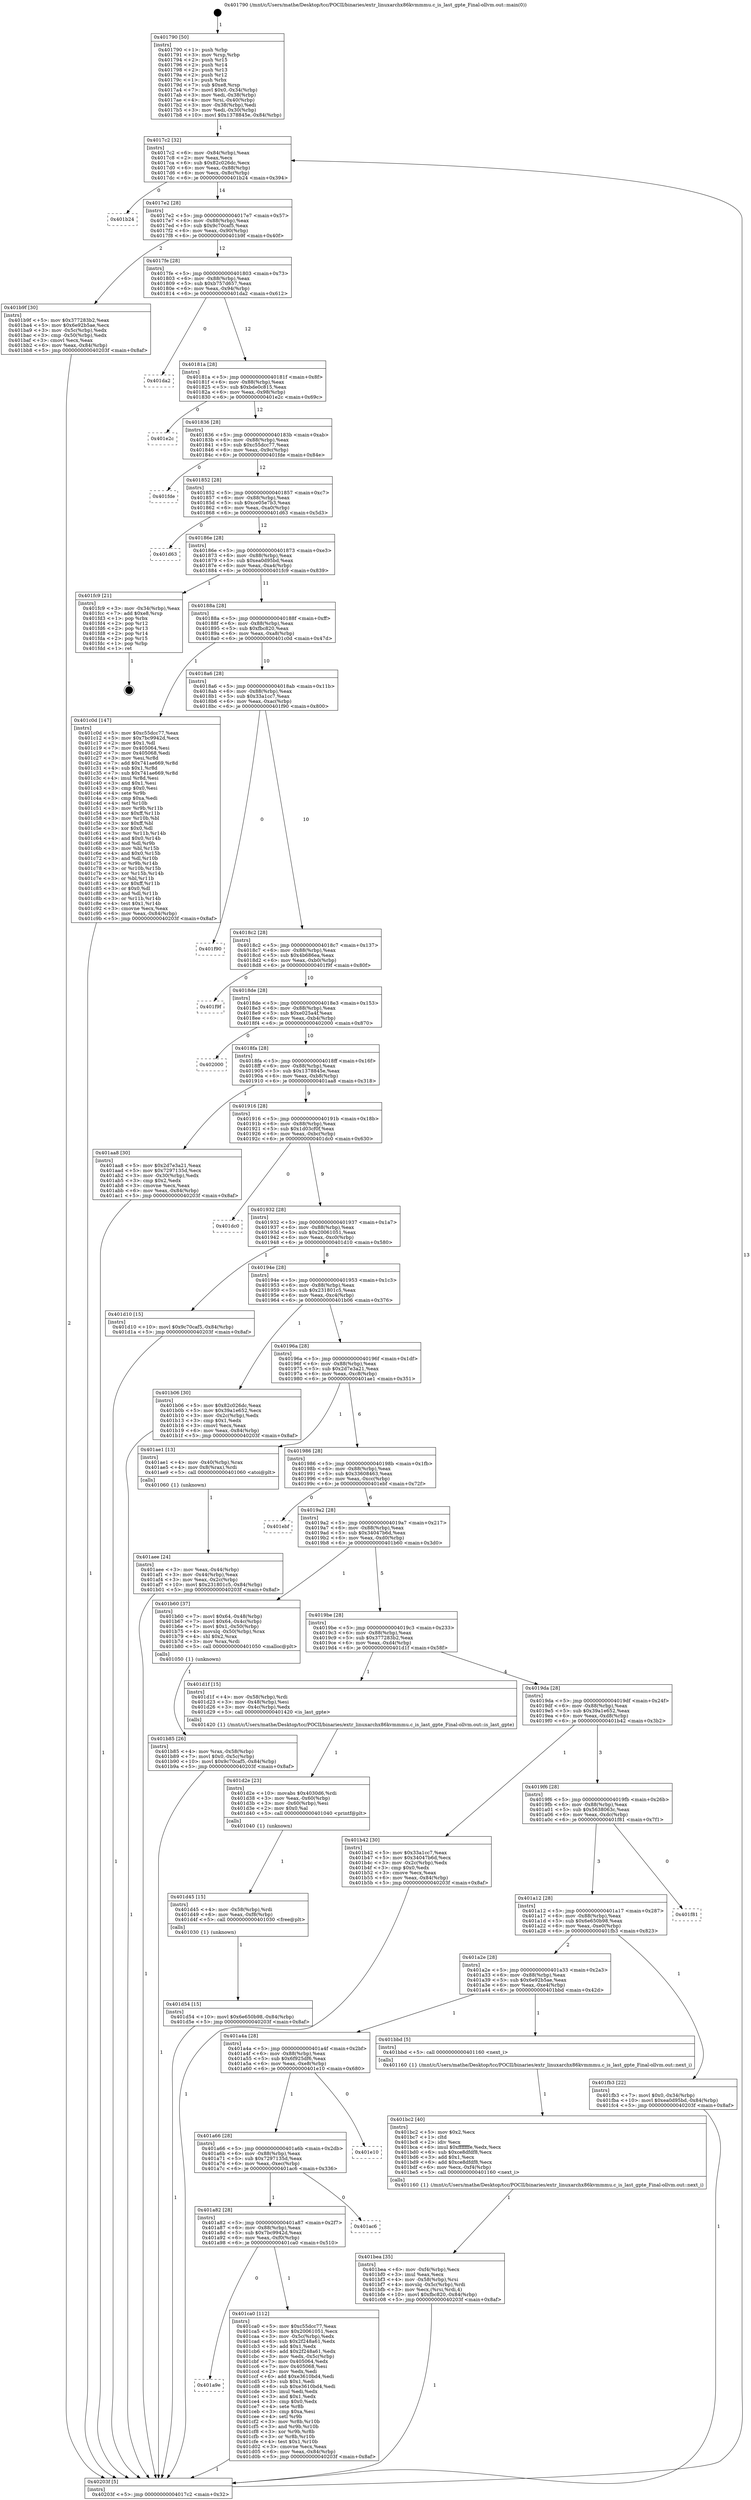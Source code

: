 digraph "0x401790" {
  label = "0x401790 (/mnt/c/Users/mathe/Desktop/tcc/POCII/binaries/extr_linuxarchx86kvmmmu.c_is_last_gpte_Final-ollvm.out::main(0))"
  labelloc = "t"
  node[shape=record]

  Entry [label="",width=0.3,height=0.3,shape=circle,fillcolor=black,style=filled]
  "0x4017c2" [label="{
     0x4017c2 [32]\l
     | [instrs]\l
     &nbsp;&nbsp;0x4017c2 \<+6\>: mov -0x84(%rbp),%eax\l
     &nbsp;&nbsp;0x4017c8 \<+2\>: mov %eax,%ecx\l
     &nbsp;&nbsp;0x4017ca \<+6\>: sub $0x82c026dc,%ecx\l
     &nbsp;&nbsp;0x4017d0 \<+6\>: mov %eax,-0x88(%rbp)\l
     &nbsp;&nbsp;0x4017d6 \<+6\>: mov %ecx,-0x8c(%rbp)\l
     &nbsp;&nbsp;0x4017dc \<+6\>: je 0000000000401b24 \<main+0x394\>\l
  }"]
  "0x401b24" [label="{
     0x401b24\l
  }", style=dashed]
  "0x4017e2" [label="{
     0x4017e2 [28]\l
     | [instrs]\l
     &nbsp;&nbsp;0x4017e2 \<+5\>: jmp 00000000004017e7 \<main+0x57\>\l
     &nbsp;&nbsp;0x4017e7 \<+6\>: mov -0x88(%rbp),%eax\l
     &nbsp;&nbsp;0x4017ed \<+5\>: sub $0x9c70caf5,%eax\l
     &nbsp;&nbsp;0x4017f2 \<+6\>: mov %eax,-0x90(%rbp)\l
     &nbsp;&nbsp;0x4017f8 \<+6\>: je 0000000000401b9f \<main+0x40f\>\l
  }"]
  Exit [label="",width=0.3,height=0.3,shape=circle,fillcolor=black,style=filled,peripheries=2]
  "0x401b9f" [label="{
     0x401b9f [30]\l
     | [instrs]\l
     &nbsp;&nbsp;0x401b9f \<+5\>: mov $0x377283b2,%eax\l
     &nbsp;&nbsp;0x401ba4 \<+5\>: mov $0x6e92b5ae,%ecx\l
     &nbsp;&nbsp;0x401ba9 \<+3\>: mov -0x5c(%rbp),%edx\l
     &nbsp;&nbsp;0x401bac \<+3\>: cmp -0x50(%rbp),%edx\l
     &nbsp;&nbsp;0x401baf \<+3\>: cmovl %ecx,%eax\l
     &nbsp;&nbsp;0x401bb2 \<+6\>: mov %eax,-0x84(%rbp)\l
     &nbsp;&nbsp;0x401bb8 \<+5\>: jmp 000000000040203f \<main+0x8af\>\l
  }"]
  "0x4017fe" [label="{
     0x4017fe [28]\l
     | [instrs]\l
     &nbsp;&nbsp;0x4017fe \<+5\>: jmp 0000000000401803 \<main+0x73\>\l
     &nbsp;&nbsp;0x401803 \<+6\>: mov -0x88(%rbp),%eax\l
     &nbsp;&nbsp;0x401809 \<+5\>: sub $0xb757d657,%eax\l
     &nbsp;&nbsp;0x40180e \<+6\>: mov %eax,-0x94(%rbp)\l
     &nbsp;&nbsp;0x401814 \<+6\>: je 0000000000401da2 \<main+0x612\>\l
  }"]
  "0x401d54" [label="{
     0x401d54 [15]\l
     | [instrs]\l
     &nbsp;&nbsp;0x401d54 \<+10\>: movl $0x6e650b98,-0x84(%rbp)\l
     &nbsp;&nbsp;0x401d5e \<+5\>: jmp 000000000040203f \<main+0x8af\>\l
  }"]
  "0x401da2" [label="{
     0x401da2\l
  }", style=dashed]
  "0x40181a" [label="{
     0x40181a [28]\l
     | [instrs]\l
     &nbsp;&nbsp;0x40181a \<+5\>: jmp 000000000040181f \<main+0x8f\>\l
     &nbsp;&nbsp;0x40181f \<+6\>: mov -0x88(%rbp),%eax\l
     &nbsp;&nbsp;0x401825 \<+5\>: sub $0xbde0c815,%eax\l
     &nbsp;&nbsp;0x40182a \<+6\>: mov %eax,-0x98(%rbp)\l
     &nbsp;&nbsp;0x401830 \<+6\>: je 0000000000401e2c \<main+0x69c\>\l
  }"]
  "0x401d45" [label="{
     0x401d45 [15]\l
     | [instrs]\l
     &nbsp;&nbsp;0x401d45 \<+4\>: mov -0x58(%rbp),%rdi\l
     &nbsp;&nbsp;0x401d49 \<+6\>: mov %eax,-0xf8(%rbp)\l
     &nbsp;&nbsp;0x401d4f \<+5\>: call 0000000000401030 \<free@plt\>\l
     | [calls]\l
     &nbsp;&nbsp;0x401030 \{1\} (unknown)\l
  }"]
  "0x401e2c" [label="{
     0x401e2c\l
  }", style=dashed]
  "0x401836" [label="{
     0x401836 [28]\l
     | [instrs]\l
     &nbsp;&nbsp;0x401836 \<+5\>: jmp 000000000040183b \<main+0xab\>\l
     &nbsp;&nbsp;0x40183b \<+6\>: mov -0x88(%rbp),%eax\l
     &nbsp;&nbsp;0x401841 \<+5\>: sub $0xc55dcc77,%eax\l
     &nbsp;&nbsp;0x401846 \<+6\>: mov %eax,-0x9c(%rbp)\l
     &nbsp;&nbsp;0x40184c \<+6\>: je 0000000000401fde \<main+0x84e\>\l
  }"]
  "0x401d2e" [label="{
     0x401d2e [23]\l
     | [instrs]\l
     &nbsp;&nbsp;0x401d2e \<+10\>: movabs $0x4030d6,%rdi\l
     &nbsp;&nbsp;0x401d38 \<+3\>: mov %eax,-0x60(%rbp)\l
     &nbsp;&nbsp;0x401d3b \<+3\>: mov -0x60(%rbp),%esi\l
     &nbsp;&nbsp;0x401d3e \<+2\>: mov $0x0,%al\l
     &nbsp;&nbsp;0x401d40 \<+5\>: call 0000000000401040 \<printf@plt\>\l
     | [calls]\l
     &nbsp;&nbsp;0x401040 \{1\} (unknown)\l
  }"]
  "0x401fde" [label="{
     0x401fde\l
  }", style=dashed]
  "0x401852" [label="{
     0x401852 [28]\l
     | [instrs]\l
     &nbsp;&nbsp;0x401852 \<+5\>: jmp 0000000000401857 \<main+0xc7\>\l
     &nbsp;&nbsp;0x401857 \<+6\>: mov -0x88(%rbp),%eax\l
     &nbsp;&nbsp;0x40185d \<+5\>: sub $0xce05e7b3,%eax\l
     &nbsp;&nbsp;0x401862 \<+6\>: mov %eax,-0xa0(%rbp)\l
     &nbsp;&nbsp;0x401868 \<+6\>: je 0000000000401d63 \<main+0x5d3\>\l
  }"]
  "0x401a9e" [label="{
     0x401a9e\l
  }", style=dashed]
  "0x401d63" [label="{
     0x401d63\l
  }", style=dashed]
  "0x40186e" [label="{
     0x40186e [28]\l
     | [instrs]\l
     &nbsp;&nbsp;0x40186e \<+5\>: jmp 0000000000401873 \<main+0xe3\>\l
     &nbsp;&nbsp;0x401873 \<+6\>: mov -0x88(%rbp),%eax\l
     &nbsp;&nbsp;0x401879 \<+5\>: sub $0xea0d95bd,%eax\l
     &nbsp;&nbsp;0x40187e \<+6\>: mov %eax,-0xa4(%rbp)\l
     &nbsp;&nbsp;0x401884 \<+6\>: je 0000000000401fc9 \<main+0x839\>\l
  }"]
  "0x401ca0" [label="{
     0x401ca0 [112]\l
     | [instrs]\l
     &nbsp;&nbsp;0x401ca0 \<+5\>: mov $0xc55dcc77,%eax\l
     &nbsp;&nbsp;0x401ca5 \<+5\>: mov $0x20061051,%ecx\l
     &nbsp;&nbsp;0x401caa \<+3\>: mov -0x5c(%rbp),%edx\l
     &nbsp;&nbsp;0x401cad \<+6\>: sub $0x2f248a61,%edx\l
     &nbsp;&nbsp;0x401cb3 \<+3\>: add $0x1,%edx\l
     &nbsp;&nbsp;0x401cb6 \<+6\>: add $0x2f248a61,%edx\l
     &nbsp;&nbsp;0x401cbc \<+3\>: mov %edx,-0x5c(%rbp)\l
     &nbsp;&nbsp;0x401cbf \<+7\>: mov 0x405064,%edx\l
     &nbsp;&nbsp;0x401cc6 \<+7\>: mov 0x405068,%esi\l
     &nbsp;&nbsp;0x401ccd \<+2\>: mov %edx,%edi\l
     &nbsp;&nbsp;0x401ccf \<+6\>: add $0xe3610bd4,%edi\l
     &nbsp;&nbsp;0x401cd5 \<+3\>: sub $0x1,%edi\l
     &nbsp;&nbsp;0x401cd8 \<+6\>: sub $0xe3610bd4,%edi\l
     &nbsp;&nbsp;0x401cde \<+3\>: imul %edi,%edx\l
     &nbsp;&nbsp;0x401ce1 \<+3\>: and $0x1,%edx\l
     &nbsp;&nbsp;0x401ce4 \<+3\>: cmp $0x0,%edx\l
     &nbsp;&nbsp;0x401ce7 \<+4\>: sete %r8b\l
     &nbsp;&nbsp;0x401ceb \<+3\>: cmp $0xa,%esi\l
     &nbsp;&nbsp;0x401cee \<+4\>: setl %r9b\l
     &nbsp;&nbsp;0x401cf2 \<+3\>: mov %r8b,%r10b\l
     &nbsp;&nbsp;0x401cf5 \<+3\>: and %r9b,%r10b\l
     &nbsp;&nbsp;0x401cf8 \<+3\>: xor %r9b,%r8b\l
     &nbsp;&nbsp;0x401cfb \<+3\>: or %r8b,%r10b\l
     &nbsp;&nbsp;0x401cfe \<+4\>: test $0x1,%r10b\l
     &nbsp;&nbsp;0x401d02 \<+3\>: cmovne %ecx,%eax\l
     &nbsp;&nbsp;0x401d05 \<+6\>: mov %eax,-0x84(%rbp)\l
     &nbsp;&nbsp;0x401d0b \<+5\>: jmp 000000000040203f \<main+0x8af\>\l
  }"]
  "0x401fc9" [label="{
     0x401fc9 [21]\l
     | [instrs]\l
     &nbsp;&nbsp;0x401fc9 \<+3\>: mov -0x34(%rbp),%eax\l
     &nbsp;&nbsp;0x401fcc \<+7\>: add $0xe8,%rsp\l
     &nbsp;&nbsp;0x401fd3 \<+1\>: pop %rbx\l
     &nbsp;&nbsp;0x401fd4 \<+2\>: pop %r12\l
     &nbsp;&nbsp;0x401fd6 \<+2\>: pop %r13\l
     &nbsp;&nbsp;0x401fd8 \<+2\>: pop %r14\l
     &nbsp;&nbsp;0x401fda \<+2\>: pop %r15\l
     &nbsp;&nbsp;0x401fdc \<+1\>: pop %rbp\l
     &nbsp;&nbsp;0x401fdd \<+1\>: ret\l
  }"]
  "0x40188a" [label="{
     0x40188a [28]\l
     | [instrs]\l
     &nbsp;&nbsp;0x40188a \<+5\>: jmp 000000000040188f \<main+0xff\>\l
     &nbsp;&nbsp;0x40188f \<+6\>: mov -0x88(%rbp),%eax\l
     &nbsp;&nbsp;0x401895 \<+5\>: sub $0xfbc820,%eax\l
     &nbsp;&nbsp;0x40189a \<+6\>: mov %eax,-0xa8(%rbp)\l
     &nbsp;&nbsp;0x4018a0 \<+6\>: je 0000000000401c0d \<main+0x47d\>\l
  }"]
  "0x401a82" [label="{
     0x401a82 [28]\l
     | [instrs]\l
     &nbsp;&nbsp;0x401a82 \<+5\>: jmp 0000000000401a87 \<main+0x2f7\>\l
     &nbsp;&nbsp;0x401a87 \<+6\>: mov -0x88(%rbp),%eax\l
     &nbsp;&nbsp;0x401a8d \<+5\>: sub $0x7bc9942d,%eax\l
     &nbsp;&nbsp;0x401a92 \<+6\>: mov %eax,-0xf0(%rbp)\l
     &nbsp;&nbsp;0x401a98 \<+6\>: je 0000000000401ca0 \<main+0x510\>\l
  }"]
  "0x401c0d" [label="{
     0x401c0d [147]\l
     | [instrs]\l
     &nbsp;&nbsp;0x401c0d \<+5\>: mov $0xc55dcc77,%eax\l
     &nbsp;&nbsp;0x401c12 \<+5\>: mov $0x7bc9942d,%ecx\l
     &nbsp;&nbsp;0x401c17 \<+2\>: mov $0x1,%dl\l
     &nbsp;&nbsp;0x401c19 \<+7\>: mov 0x405064,%esi\l
     &nbsp;&nbsp;0x401c20 \<+7\>: mov 0x405068,%edi\l
     &nbsp;&nbsp;0x401c27 \<+3\>: mov %esi,%r8d\l
     &nbsp;&nbsp;0x401c2a \<+7\>: add $0x741ae669,%r8d\l
     &nbsp;&nbsp;0x401c31 \<+4\>: sub $0x1,%r8d\l
     &nbsp;&nbsp;0x401c35 \<+7\>: sub $0x741ae669,%r8d\l
     &nbsp;&nbsp;0x401c3c \<+4\>: imul %r8d,%esi\l
     &nbsp;&nbsp;0x401c40 \<+3\>: and $0x1,%esi\l
     &nbsp;&nbsp;0x401c43 \<+3\>: cmp $0x0,%esi\l
     &nbsp;&nbsp;0x401c46 \<+4\>: sete %r9b\l
     &nbsp;&nbsp;0x401c4a \<+3\>: cmp $0xa,%edi\l
     &nbsp;&nbsp;0x401c4d \<+4\>: setl %r10b\l
     &nbsp;&nbsp;0x401c51 \<+3\>: mov %r9b,%r11b\l
     &nbsp;&nbsp;0x401c54 \<+4\>: xor $0xff,%r11b\l
     &nbsp;&nbsp;0x401c58 \<+3\>: mov %r10b,%bl\l
     &nbsp;&nbsp;0x401c5b \<+3\>: xor $0xff,%bl\l
     &nbsp;&nbsp;0x401c5e \<+3\>: xor $0x0,%dl\l
     &nbsp;&nbsp;0x401c61 \<+3\>: mov %r11b,%r14b\l
     &nbsp;&nbsp;0x401c64 \<+4\>: and $0x0,%r14b\l
     &nbsp;&nbsp;0x401c68 \<+3\>: and %dl,%r9b\l
     &nbsp;&nbsp;0x401c6b \<+3\>: mov %bl,%r15b\l
     &nbsp;&nbsp;0x401c6e \<+4\>: and $0x0,%r15b\l
     &nbsp;&nbsp;0x401c72 \<+3\>: and %dl,%r10b\l
     &nbsp;&nbsp;0x401c75 \<+3\>: or %r9b,%r14b\l
     &nbsp;&nbsp;0x401c78 \<+3\>: or %r10b,%r15b\l
     &nbsp;&nbsp;0x401c7b \<+3\>: xor %r15b,%r14b\l
     &nbsp;&nbsp;0x401c7e \<+3\>: or %bl,%r11b\l
     &nbsp;&nbsp;0x401c81 \<+4\>: xor $0xff,%r11b\l
     &nbsp;&nbsp;0x401c85 \<+3\>: or $0x0,%dl\l
     &nbsp;&nbsp;0x401c88 \<+3\>: and %dl,%r11b\l
     &nbsp;&nbsp;0x401c8b \<+3\>: or %r11b,%r14b\l
     &nbsp;&nbsp;0x401c8e \<+4\>: test $0x1,%r14b\l
     &nbsp;&nbsp;0x401c92 \<+3\>: cmovne %ecx,%eax\l
     &nbsp;&nbsp;0x401c95 \<+6\>: mov %eax,-0x84(%rbp)\l
     &nbsp;&nbsp;0x401c9b \<+5\>: jmp 000000000040203f \<main+0x8af\>\l
  }"]
  "0x4018a6" [label="{
     0x4018a6 [28]\l
     | [instrs]\l
     &nbsp;&nbsp;0x4018a6 \<+5\>: jmp 00000000004018ab \<main+0x11b\>\l
     &nbsp;&nbsp;0x4018ab \<+6\>: mov -0x88(%rbp),%eax\l
     &nbsp;&nbsp;0x4018b1 \<+5\>: sub $0x33a1cc7,%eax\l
     &nbsp;&nbsp;0x4018b6 \<+6\>: mov %eax,-0xac(%rbp)\l
     &nbsp;&nbsp;0x4018bc \<+6\>: je 0000000000401f90 \<main+0x800\>\l
  }"]
  "0x401ac6" [label="{
     0x401ac6\l
  }", style=dashed]
  "0x401f90" [label="{
     0x401f90\l
  }", style=dashed]
  "0x4018c2" [label="{
     0x4018c2 [28]\l
     | [instrs]\l
     &nbsp;&nbsp;0x4018c2 \<+5\>: jmp 00000000004018c7 \<main+0x137\>\l
     &nbsp;&nbsp;0x4018c7 \<+6\>: mov -0x88(%rbp),%eax\l
     &nbsp;&nbsp;0x4018cd \<+5\>: sub $0x4b686ea,%eax\l
     &nbsp;&nbsp;0x4018d2 \<+6\>: mov %eax,-0xb0(%rbp)\l
     &nbsp;&nbsp;0x4018d8 \<+6\>: je 0000000000401f9f \<main+0x80f\>\l
  }"]
  "0x401a66" [label="{
     0x401a66 [28]\l
     | [instrs]\l
     &nbsp;&nbsp;0x401a66 \<+5\>: jmp 0000000000401a6b \<main+0x2db\>\l
     &nbsp;&nbsp;0x401a6b \<+6\>: mov -0x88(%rbp),%eax\l
     &nbsp;&nbsp;0x401a71 \<+5\>: sub $0x7297135d,%eax\l
     &nbsp;&nbsp;0x401a76 \<+6\>: mov %eax,-0xec(%rbp)\l
     &nbsp;&nbsp;0x401a7c \<+6\>: je 0000000000401ac6 \<main+0x336\>\l
  }"]
  "0x401f9f" [label="{
     0x401f9f\l
  }", style=dashed]
  "0x4018de" [label="{
     0x4018de [28]\l
     | [instrs]\l
     &nbsp;&nbsp;0x4018de \<+5\>: jmp 00000000004018e3 \<main+0x153\>\l
     &nbsp;&nbsp;0x4018e3 \<+6\>: mov -0x88(%rbp),%eax\l
     &nbsp;&nbsp;0x4018e9 \<+5\>: sub $0xe025a4f,%eax\l
     &nbsp;&nbsp;0x4018ee \<+6\>: mov %eax,-0xb4(%rbp)\l
     &nbsp;&nbsp;0x4018f4 \<+6\>: je 0000000000402000 \<main+0x870\>\l
  }"]
  "0x401e10" [label="{
     0x401e10\l
  }", style=dashed]
  "0x402000" [label="{
     0x402000\l
  }", style=dashed]
  "0x4018fa" [label="{
     0x4018fa [28]\l
     | [instrs]\l
     &nbsp;&nbsp;0x4018fa \<+5\>: jmp 00000000004018ff \<main+0x16f\>\l
     &nbsp;&nbsp;0x4018ff \<+6\>: mov -0x88(%rbp),%eax\l
     &nbsp;&nbsp;0x401905 \<+5\>: sub $0x1378845e,%eax\l
     &nbsp;&nbsp;0x40190a \<+6\>: mov %eax,-0xb8(%rbp)\l
     &nbsp;&nbsp;0x401910 \<+6\>: je 0000000000401aa8 \<main+0x318\>\l
  }"]
  "0x401bea" [label="{
     0x401bea [35]\l
     | [instrs]\l
     &nbsp;&nbsp;0x401bea \<+6\>: mov -0xf4(%rbp),%ecx\l
     &nbsp;&nbsp;0x401bf0 \<+3\>: imul %eax,%ecx\l
     &nbsp;&nbsp;0x401bf3 \<+4\>: mov -0x58(%rbp),%rsi\l
     &nbsp;&nbsp;0x401bf7 \<+4\>: movslq -0x5c(%rbp),%rdi\l
     &nbsp;&nbsp;0x401bfb \<+3\>: mov %ecx,(%rsi,%rdi,4)\l
     &nbsp;&nbsp;0x401bfe \<+10\>: movl $0xfbc820,-0x84(%rbp)\l
     &nbsp;&nbsp;0x401c08 \<+5\>: jmp 000000000040203f \<main+0x8af\>\l
  }"]
  "0x401aa8" [label="{
     0x401aa8 [30]\l
     | [instrs]\l
     &nbsp;&nbsp;0x401aa8 \<+5\>: mov $0x2d7e3a21,%eax\l
     &nbsp;&nbsp;0x401aad \<+5\>: mov $0x7297135d,%ecx\l
     &nbsp;&nbsp;0x401ab2 \<+3\>: mov -0x30(%rbp),%edx\l
     &nbsp;&nbsp;0x401ab5 \<+3\>: cmp $0x2,%edx\l
     &nbsp;&nbsp;0x401ab8 \<+3\>: cmovne %ecx,%eax\l
     &nbsp;&nbsp;0x401abb \<+6\>: mov %eax,-0x84(%rbp)\l
     &nbsp;&nbsp;0x401ac1 \<+5\>: jmp 000000000040203f \<main+0x8af\>\l
  }"]
  "0x401916" [label="{
     0x401916 [28]\l
     | [instrs]\l
     &nbsp;&nbsp;0x401916 \<+5\>: jmp 000000000040191b \<main+0x18b\>\l
     &nbsp;&nbsp;0x40191b \<+6\>: mov -0x88(%rbp),%eax\l
     &nbsp;&nbsp;0x401921 \<+5\>: sub $0x1d03cf0f,%eax\l
     &nbsp;&nbsp;0x401926 \<+6\>: mov %eax,-0xbc(%rbp)\l
     &nbsp;&nbsp;0x40192c \<+6\>: je 0000000000401dc0 \<main+0x630\>\l
  }"]
  "0x40203f" [label="{
     0x40203f [5]\l
     | [instrs]\l
     &nbsp;&nbsp;0x40203f \<+5\>: jmp 00000000004017c2 \<main+0x32\>\l
  }"]
  "0x401790" [label="{
     0x401790 [50]\l
     | [instrs]\l
     &nbsp;&nbsp;0x401790 \<+1\>: push %rbp\l
     &nbsp;&nbsp;0x401791 \<+3\>: mov %rsp,%rbp\l
     &nbsp;&nbsp;0x401794 \<+2\>: push %r15\l
     &nbsp;&nbsp;0x401796 \<+2\>: push %r14\l
     &nbsp;&nbsp;0x401798 \<+2\>: push %r13\l
     &nbsp;&nbsp;0x40179a \<+2\>: push %r12\l
     &nbsp;&nbsp;0x40179c \<+1\>: push %rbx\l
     &nbsp;&nbsp;0x40179d \<+7\>: sub $0xe8,%rsp\l
     &nbsp;&nbsp;0x4017a4 \<+7\>: movl $0x0,-0x34(%rbp)\l
     &nbsp;&nbsp;0x4017ab \<+3\>: mov %edi,-0x38(%rbp)\l
     &nbsp;&nbsp;0x4017ae \<+4\>: mov %rsi,-0x40(%rbp)\l
     &nbsp;&nbsp;0x4017b2 \<+3\>: mov -0x38(%rbp),%edi\l
     &nbsp;&nbsp;0x4017b5 \<+3\>: mov %edi,-0x30(%rbp)\l
     &nbsp;&nbsp;0x4017b8 \<+10\>: movl $0x1378845e,-0x84(%rbp)\l
  }"]
  "0x401bc2" [label="{
     0x401bc2 [40]\l
     | [instrs]\l
     &nbsp;&nbsp;0x401bc2 \<+5\>: mov $0x2,%ecx\l
     &nbsp;&nbsp;0x401bc7 \<+1\>: cltd\l
     &nbsp;&nbsp;0x401bc8 \<+2\>: idiv %ecx\l
     &nbsp;&nbsp;0x401bca \<+6\>: imul $0xfffffffe,%edx,%ecx\l
     &nbsp;&nbsp;0x401bd0 \<+6\>: sub $0xce8dfdf8,%ecx\l
     &nbsp;&nbsp;0x401bd6 \<+3\>: add $0x1,%ecx\l
     &nbsp;&nbsp;0x401bd9 \<+6\>: add $0xce8dfdf8,%ecx\l
     &nbsp;&nbsp;0x401bdf \<+6\>: mov %ecx,-0xf4(%rbp)\l
     &nbsp;&nbsp;0x401be5 \<+5\>: call 0000000000401160 \<next_i\>\l
     | [calls]\l
     &nbsp;&nbsp;0x401160 \{1\} (/mnt/c/Users/mathe/Desktop/tcc/POCII/binaries/extr_linuxarchx86kvmmmu.c_is_last_gpte_Final-ollvm.out::next_i)\l
  }"]
  "0x401dc0" [label="{
     0x401dc0\l
  }", style=dashed]
  "0x401932" [label="{
     0x401932 [28]\l
     | [instrs]\l
     &nbsp;&nbsp;0x401932 \<+5\>: jmp 0000000000401937 \<main+0x1a7\>\l
     &nbsp;&nbsp;0x401937 \<+6\>: mov -0x88(%rbp),%eax\l
     &nbsp;&nbsp;0x40193d \<+5\>: sub $0x20061051,%eax\l
     &nbsp;&nbsp;0x401942 \<+6\>: mov %eax,-0xc0(%rbp)\l
     &nbsp;&nbsp;0x401948 \<+6\>: je 0000000000401d10 \<main+0x580\>\l
  }"]
  "0x401a4a" [label="{
     0x401a4a [28]\l
     | [instrs]\l
     &nbsp;&nbsp;0x401a4a \<+5\>: jmp 0000000000401a4f \<main+0x2bf\>\l
     &nbsp;&nbsp;0x401a4f \<+6\>: mov -0x88(%rbp),%eax\l
     &nbsp;&nbsp;0x401a55 \<+5\>: sub $0x6f925df6,%eax\l
     &nbsp;&nbsp;0x401a5a \<+6\>: mov %eax,-0xe8(%rbp)\l
     &nbsp;&nbsp;0x401a60 \<+6\>: je 0000000000401e10 \<main+0x680\>\l
  }"]
  "0x401d10" [label="{
     0x401d10 [15]\l
     | [instrs]\l
     &nbsp;&nbsp;0x401d10 \<+10\>: movl $0x9c70caf5,-0x84(%rbp)\l
     &nbsp;&nbsp;0x401d1a \<+5\>: jmp 000000000040203f \<main+0x8af\>\l
  }"]
  "0x40194e" [label="{
     0x40194e [28]\l
     | [instrs]\l
     &nbsp;&nbsp;0x40194e \<+5\>: jmp 0000000000401953 \<main+0x1c3\>\l
     &nbsp;&nbsp;0x401953 \<+6\>: mov -0x88(%rbp),%eax\l
     &nbsp;&nbsp;0x401959 \<+5\>: sub $0x231801c5,%eax\l
     &nbsp;&nbsp;0x40195e \<+6\>: mov %eax,-0xc4(%rbp)\l
     &nbsp;&nbsp;0x401964 \<+6\>: je 0000000000401b06 \<main+0x376\>\l
  }"]
  "0x401bbd" [label="{
     0x401bbd [5]\l
     | [instrs]\l
     &nbsp;&nbsp;0x401bbd \<+5\>: call 0000000000401160 \<next_i\>\l
     | [calls]\l
     &nbsp;&nbsp;0x401160 \{1\} (/mnt/c/Users/mathe/Desktop/tcc/POCII/binaries/extr_linuxarchx86kvmmmu.c_is_last_gpte_Final-ollvm.out::next_i)\l
  }"]
  "0x401b06" [label="{
     0x401b06 [30]\l
     | [instrs]\l
     &nbsp;&nbsp;0x401b06 \<+5\>: mov $0x82c026dc,%eax\l
     &nbsp;&nbsp;0x401b0b \<+5\>: mov $0x39a1e652,%ecx\l
     &nbsp;&nbsp;0x401b10 \<+3\>: mov -0x2c(%rbp),%edx\l
     &nbsp;&nbsp;0x401b13 \<+3\>: cmp $0x1,%edx\l
     &nbsp;&nbsp;0x401b16 \<+3\>: cmovl %ecx,%eax\l
     &nbsp;&nbsp;0x401b19 \<+6\>: mov %eax,-0x84(%rbp)\l
     &nbsp;&nbsp;0x401b1f \<+5\>: jmp 000000000040203f \<main+0x8af\>\l
  }"]
  "0x40196a" [label="{
     0x40196a [28]\l
     | [instrs]\l
     &nbsp;&nbsp;0x40196a \<+5\>: jmp 000000000040196f \<main+0x1df\>\l
     &nbsp;&nbsp;0x40196f \<+6\>: mov -0x88(%rbp),%eax\l
     &nbsp;&nbsp;0x401975 \<+5\>: sub $0x2d7e3a21,%eax\l
     &nbsp;&nbsp;0x40197a \<+6\>: mov %eax,-0xc8(%rbp)\l
     &nbsp;&nbsp;0x401980 \<+6\>: je 0000000000401ae1 \<main+0x351\>\l
  }"]
  "0x401a2e" [label="{
     0x401a2e [28]\l
     | [instrs]\l
     &nbsp;&nbsp;0x401a2e \<+5\>: jmp 0000000000401a33 \<main+0x2a3\>\l
     &nbsp;&nbsp;0x401a33 \<+6\>: mov -0x88(%rbp),%eax\l
     &nbsp;&nbsp;0x401a39 \<+5\>: sub $0x6e92b5ae,%eax\l
     &nbsp;&nbsp;0x401a3e \<+6\>: mov %eax,-0xe4(%rbp)\l
     &nbsp;&nbsp;0x401a44 \<+6\>: je 0000000000401bbd \<main+0x42d\>\l
  }"]
  "0x401ae1" [label="{
     0x401ae1 [13]\l
     | [instrs]\l
     &nbsp;&nbsp;0x401ae1 \<+4\>: mov -0x40(%rbp),%rax\l
     &nbsp;&nbsp;0x401ae5 \<+4\>: mov 0x8(%rax),%rdi\l
     &nbsp;&nbsp;0x401ae9 \<+5\>: call 0000000000401060 \<atoi@plt\>\l
     | [calls]\l
     &nbsp;&nbsp;0x401060 \{1\} (unknown)\l
  }"]
  "0x401986" [label="{
     0x401986 [28]\l
     | [instrs]\l
     &nbsp;&nbsp;0x401986 \<+5\>: jmp 000000000040198b \<main+0x1fb\>\l
     &nbsp;&nbsp;0x40198b \<+6\>: mov -0x88(%rbp),%eax\l
     &nbsp;&nbsp;0x401991 \<+5\>: sub $0x33608463,%eax\l
     &nbsp;&nbsp;0x401996 \<+6\>: mov %eax,-0xcc(%rbp)\l
     &nbsp;&nbsp;0x40199c \<+6\>: je 0000000000401ebf \<main+0x72f\>\l
  }"]
  "0x401aee" [label="{
     0x401aee [24]\l
     | [instrs]\l
     &nbsp;&nbsp;0x401aee \<+3\>: mov %eax,-0x44(%rbp)\l
     &nbsp;&nbsp;0x401af1 \<+3\>: mov -0x44(%rbp),%eax\l
     &nbsp;&nbsp;0x401af4 \<+3\>: mov %eax,-0x2c(%rbp)\l
     &nbsp;&nbsp;0x401af7 \<+10\>: movl $0x231801c5,-0x84(%rbp)\l
     &nbsp;&nbsp;0x401b01 \<+5\>: jmp 000000000040203f \<main+0x8af\>\l
  }"]
  "0x401fb3" [label="{
     0x401fb3 [22]\l
     | [instrs]\l
     &nbsp;&nbsp;0x401fb3 \<+7\>: movl $0x0,-0x34(%rbp)\l
     &nbsp;&nbsp;0x401fba \<+10\>: movl $0xea0d95bd,-0x84(%rbp)\l
     &nbsp;&nbsp;0x401fc4 \<+5\>: jmp 000000000040203f \<main+0x8af\>\l
  }"]
  "0x401ebf" [label="{
     0x401ebf\l
  }", style=dashed]
  "0x4019a2" [label="{
     0x4019a2 [28]\l
     | [instrs]\l
     &nbsp;&nbsp;0x4019a2 \<+5\>: jmp 00000000004019a7 \<main+0x217\>\l
     &nbsp;&nbsp;0x4019a7 \<+6\>: mov -0x88(%rbp),%eax\l
     &nbsp;&nbsp;0x4019ad \<+5\>: sub $0x34047b6d,%eax\l
     &nbsp;&nbsp;0x4019b2 \<+6\>: mov %eax,-0xd0(%rbp)\l
     &nbsp;&nbsp;0x4019b8 \<+6\>: je 0000000000401b60 \<main+0x3d0\>\l
  }"]
  "0x401a12" [label="{
     0x401a12 [28]\l
     | [instrs]\l
     &nbsp;&nbsp;0x401a12 \<+5\>: jmp 0000000000401a17 \<main+0x287\>\l
     &nbsp;&nbsp;0x401a17 \<+6\>: mov -0x88(%rbp),%eax\l
     &nbsp;&nbsp;0x401a1d \<+5\>: sub $0x6e650b98,%eax\l
     &nbsp;&nbsp;0x401a22 \<+6\>: mov %eax,-0xe0(%rbp)\l
     &nbsp;&nbsp;0x401a28 \<+6\>: je 0000000000401fb3 \<main+0x823\>\l
  }"]
  "0x401b60" [label="{
     0x401b60 [37]\l
     | [instrs]\l
     &nbsp;&nbsp;0x401b60 \<+7\>: movl $0x64,-0x48(%rbp)\l
     &nbsp;&nbsp;0x401b67 \<+7\>: movl $0x64,-0x4c(%rbp)\l
     &nbsp;&nbsp;0x401b6e \<+7\>: movl $0x1,-0x50(%rbp)\l
     &nbsp;&nbsp;0x401b75 \<+4\>: movslq -0x50(%rbp),%rax\l
     &nbsp;&nbsp;0x401b79 \<+4\>: shl $0x2,%rax\l
     &nbsp;&nbsp;0x401b7d \<+3\>: mov %rax,%rdi\l
     &nbsp;&nbsp;0x401b80 \<+5\>: call 0000000000401050 \<malloc@plt\>\l
     | [calls]\l
     &nbsp;&nbsp;0x401050 \{1\} (unknown)\l
  }"]
  "0x4019be" [label="{
     0x4019be [28]\l
     | [instrs]\l
     &nbsp;&nbsp;0x4019be \<+5\>: jmp 00000000004019c3 \<main+0x233\>\l
     &nbsp;&nbsp;0x4019c3 \<+6\>: mov -0x88(%rbp),%eax\l
     &nbsp;&nbsp;0x4019c9 \<+5\>: sub $0x377283b2,%eax\l
     &nbsp;&nbsp;0x4019ce \<+6\>: mov %eax,-0xd4(%rbp)\l
     &nbsp;&nbsp;0x4019d4 \<+6\>: je 0000000000401d1f \<main+0x58f\>\l
  }"]
  "0x401f81" [label="{
     0x401f81\l
  }", style=dashed]
  "0x401d1f" [label="{
     0x401d1f [15]\l
     | [instrs]\l
     &nbsp;&nbsp;0x401d1f \<+4\>: mov -0x58(%rbp),%rdi\l
     &nbsp;&nbsp;0x401d23 \<+3\>: mov -0x48(%rbp),%esi\l
     &nbsp;&nbsp;0x401d26 \<+3\>: mov -0x4c(%rbp),%edx\l
     &nbsp;&nbsp;0x401d29 \<+5\>: call 0000000000401420 \<is_last_gpte\>\l
     | [calls]\l
     &nbsp;&nbsp;0x401420 \{1\} (/mnt/c/Users/mathe/Desktop/tcc/POCII/binaries/extr_linuxarchx86kvmmmu.c_is_last_gpte_Final-ollvm.out::is_last_gpte)\l
  }"]
  "0x4019da" [label="{
     0x4019da [28]\l
     | [instrs]\l
     &nbsp;&nbsp;0x4019da \<+5\>: jmp 00000000004019df \<main+0x24f\>\l
     &nbsp;&nbsp;0x4019df \<+6\>: mov -0x88(%rbp),%eax\l
     &nbsp;&nbsp;0x4019e5 \<+5\>: sub $0x39a1e652,%eax\l
     &nbsp;&nbsp;0x4019ea \<+6\>: mov %eax,-0xd8(%rbp)\l
     &nbsp;&nbsp;0x4019f0 \<+6\>: je 0000000000401b42 \<main+0x3b2\>\l
  }"]
  "0x401b85" [label="{
     0x401b85 [26]\l
     | [instrs]\l
     &nbsp;&nbsp;0x401b85 \<+4\>: mov %rax,-0x58(%rbp)\l
     &nbsp;&nbsp;0x401b89 \<+7\>: movl $0x0,-0x5c(%rbp)\l
     &nbsp;&nbsp;0x401b90 \<+10\>: movl $0x9c70caf5,-0x84(%rbp)\l
     &nbsp;&nbsp;0x401b9a \<+5\>: jmp 000000000040203f \<main+0x8af\>\l
  }"]
  "0x401b42" [label="{
     0x401b42 [30]\l
     | [instrs]\l
     &nbsp;&nbsp;0x401b42 \<+5\>: mov $0x33a1cc7,%eax\l
     &nbsp;&nbsp;0x401b47 \<+5\>: mov $0x34047b6d,%ecx\l
     &nbsp;&nbsp;0x401b4c \<+3\>: mov -0x2c(%rbp),%edx\l
     &nbsp;&nbsp;0x401b4f \<+3\>: cmp $0x0,%edx\l
     &nbsp;&nbsp;0x401b52 \<+3\>: cmove %ecx,%eax\l
     &nbsp;&nbsp;0x401b55 \<+6\>: mov %eax,-0x84(%rbp)\l
     &nbsp;&nbsp;0x401b5b \<+5\>: jmp 000000000040203f \<main+0x8af\>\l
  }"]
  "0x4019f6" [label="{
     0x4019f6 [28]\l
     | [instrs]\l
     &nbsp;&nbsp;0x4019f6 \<+5\>: jmp 00000000004019fb \<main+0x26b\>\l
     &nbsp;&nbsp;0x4019fb \<+6\>: mov -0x88(%rbp),%eax\l
     &nbsp;&nbsp;0x401a01 \<+5\>: sub $0x5638063c,%eax\l
     &nbsp;&nbsp;0x401a06 \<+6\>: mov %eax,-0xdc(%rbp)\l
     &nbsp;&nbsp;0x401a0c \<+6\>: je 0000000000401f81 \<main+0x7f1\>\l
  }"]
  Entry -> "0x401790" [label=" 1"]
  "0x4017c2" -> "0x401b24" [label=" 0"]
  "0x4017c2" -> "0x4017e2" [label=" 14"]
  "0x401fc9" -> Exit [label=" 1"]
  "0x4017e2" -> "0x401b9f" [label=" 2"]
  "0x4017e2" -> "0x4017fe" [label=" 12"]
  "0x401fb3" -> "0x40203f" [label=" 1"]
  "0x4017fe" -> "0x401da2" [label=" 0"]
  "0x4017fe" -> "0x40181a" [label=" 12"]
  "0x401d54" -> "0x40203f" [label=" 1"]
  "0x40181a" -> "0x401e2c" [label=" 0"]
  "0x40181a" -> "0x401836" [label=" 12"]
  "0x401d45" -> "0x401d54" [label=" 1"]
  "0x401836" -> "0x401fde" [label=" 0"]
  "0x401836" -> "0x401852" [label=" 12"]
  "0x401d2e" -> "0x401d45" [label=" 1"]
  "0x401852" -> "0x401d63" [label=" 0"]
  "0x401852" -> "0x40186e" [label=" 12"]
  "0x401d1f" -> "0x401d2e" [label=" 1"]
  "0x40186e" -> "0x401fc9" [label=" 1"]
  "0x40186e" -> "0x40188a" [label=" 11"]
  "0x401d10" -> "0x40203f" [label=" 1"]
  "0x40188a" -> "0x401c0d" [label=" 1"]
  "0x40188a" -> "0x4018a6" [label=" 10"]
  "0x401a82" -> "0x401a9e" [label=" 0"]
  "0x4018a6" -> "0x401f90" [label=" 0"]
  "0x4018a6" -> "0x4018c2" [label=" 10"]
  "0x401a82" -> "0x401ca0" [label=" 1"]
  "0x4018c2" -> "0x401f9f" [label=" 0"]
  "0x4018c2" -> "0x4018de" [label=" 10"]
  "0x401a66" -> "0x401a82" [label=" 1"]
  "0x4018de" -> "0x402000" [label=" 0"]
  "0x4018de" -> "0x4018fa" [label=" 10"]
  "0x401a66" -> "0x401ac6" [label=" 0"]
  "0x4018fa" -> "0x401aa8" [label=" 1"]
  "0x4018fa" -> "0x401916" [label=" 9"]
  "0x401aa8" -> "0x40203f" [label=" 1"]
  "0x401790" -> "0x4017c2" [label=" 1"]
  "0x40203f" -> "0x4017c2" [label=" 13"]
  "0x401a4a" -> "0x401a66" [label=" 1"]
  "0x401916" -> "0x401dc0" [label=" 0"]
  "0x401916" -> "0x401932" [label=" 9"]
  "0x401a4a" -> "0x401e10" [label=" 0"]
  "0x401932" -> "0x401d10" [label=" 1"]
  "0x401932" -> "0x40194e" [label=" 8"]
  "0x401ca0" -> "0x40203f" [label=" 1"]
  "0x40194e" -> "0x401b06" [label=" 1"]
  "0x40194e" -> "0x40196a" [label=" 7"]
  "0x401c0d" -> "0x40203f" [label=" 1"]
  "0x40196a" -> "0x401ae1" [label=" 1"]
  "0x40196a" -> "0x401986" [label=" 6"]
  "0x401ae1" -> "0x401aee" [label=" 1"]
  "0x401aee" -> "0x40203f" [label=" 1"]
  "0x401b06" -> "0x40203f" [label=" 1"]
  "0x401bc2" -> "0x401bea" [label=" 1"]
  "0x401986" -> "0x401ebf" [label=" 0"]
  "0x401986" -> "0x4019a2" [label=" 6"]
  "0x401bbd" -> "0x401bc2" [label=" 1"]
  "0x4019a2" -> "0x401b60" [label=" 1"]
  "0x4019a2" -> "0x4019be" [label=" 5"]
  "0x401a2e" -> "0x401bbd" [label=" 1"]
  "0x4019be" -> "0x401d1f" [label=" 1"]
  "0x4019be" -> "0x4019da" [label=" 4"]
  "0x401bea" -> "0x40203f" [label=" 1"]
  "0x4019da" -> "0x401b42" [label=" 1"]
  "0x4019da" -> "0x4019f6" [label=" 3"]
  "0x401b42" -> "0x40203f" [label=" 1"]
  "0x401b60" -> "0x401b85" [label=" 1"]
  "0x401b85" -> "0x40203f" [label=" 1"]
  "0x401b9f" -> "0x40203f" [label=" 2"]
  "0x401a12" -> "0x401a2e" [label=" 2"]
  "0x4019f6" -> "0x401f81" [label=" 0"]
  "0x4019f6" -> "0x401a12" [label=" 3"]
  "0x401a2e" -> "0x401a4a" [label=" 1"]
  "0x401a12" -> "0x401fb3" [label=" 1"]
}
